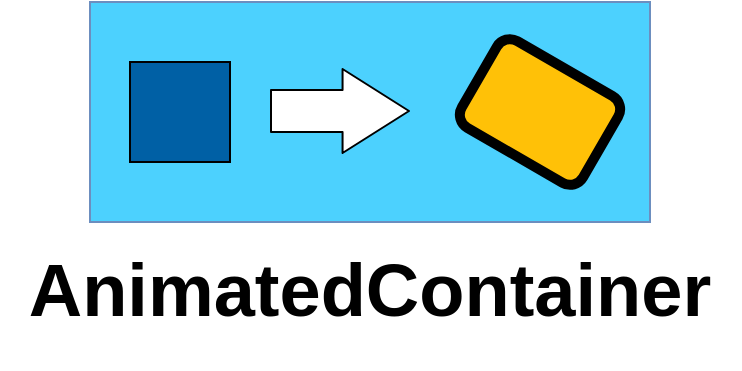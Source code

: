 <mxfile version="12.4.2" type="device" pages="1"><diagram id="av6D0JeWpG23E0MHKbku" name="Page-1"><mxGraphModel dx="946" dy="680" grid="1" gridSize="10" guides="1" tooltips="1" connect="1" arrows="1" fold="1" page="1" pageScale="1" pageWidth="850" pageHeight="1100" math="0" shadow="0"><root><mxCell id="0"/><mxCell id="1" parent="0"/><mxCell id="ZpUmJKZXeQCfNPqQizG6-1" value="" style="rounded=0;whiteSpace=wrap;html=1;fillColor=#4cd1fe;strokeColor=#6c8ebf;" parent="1" vertex="1"><mxGeometry x="220" y="140" width="280" height="110" as="geometry"/></mxCell><mxCell id="ZpUmJKZXeQCfNPqQizG6-2" value="" style="rounded=0;whiteSpace=wrap;html=1;fillColor=#0060a5;strokeColor=#000000;" parent="1" vertex="1"><mxGeometry x="240" y="170" width="50" height="50" as="geometry"/></mxCell><mxCell id="ZpUmJKZXeQCfNPqQizG6-8" value="&lt;h1 class=&quot;title style-scope ytd-video-primary-info-renderer&quot;&gt;&lt;font style=&quot;font-size: 37px&quot;&gt;AnimatedContainer&lt;/font&gt;&lt;/h1&gt;" style="text;html=1;strokeColor=none;fillColor=none;align=center;verticalAlign=middle;whiteSpace=wrap;rounded=0;" parent="1" vertex="1"><mxGeometry x="175" y="250" width="370" height="70" as="geometry"/></mxCell><mxCell id="kRMKhJmqcOoLzJklL4ar-1" value="" style="rounded=1;whiteSpace=wrap;html=1;fillColor=#ffc107;rotation=30;strokeColor=#000000;strokeWidth=5;" vertex="1" parent="1"><mxGeometry x="410" y="170" width="70" height="50" as="geometry"/></mxCell><mxCell id="kRMKhJmqcOoLzJklL4ar-5" value="" style="shape=flexArrow;endArrow=classic;html=1;width=21;endSize=10.74;fillColor=#ffffff;" edge="1" parent="1"><mxGeometry width="50" height="50" relative="1" as="geometry"><mxPoint x="310" y="194.5" as="sourcePoint"/><mxPoint x="380" y="194.5" as="targetPoint"/></mxGeometry></mxCell></root></mxGraphModel></diagram></mxfile>